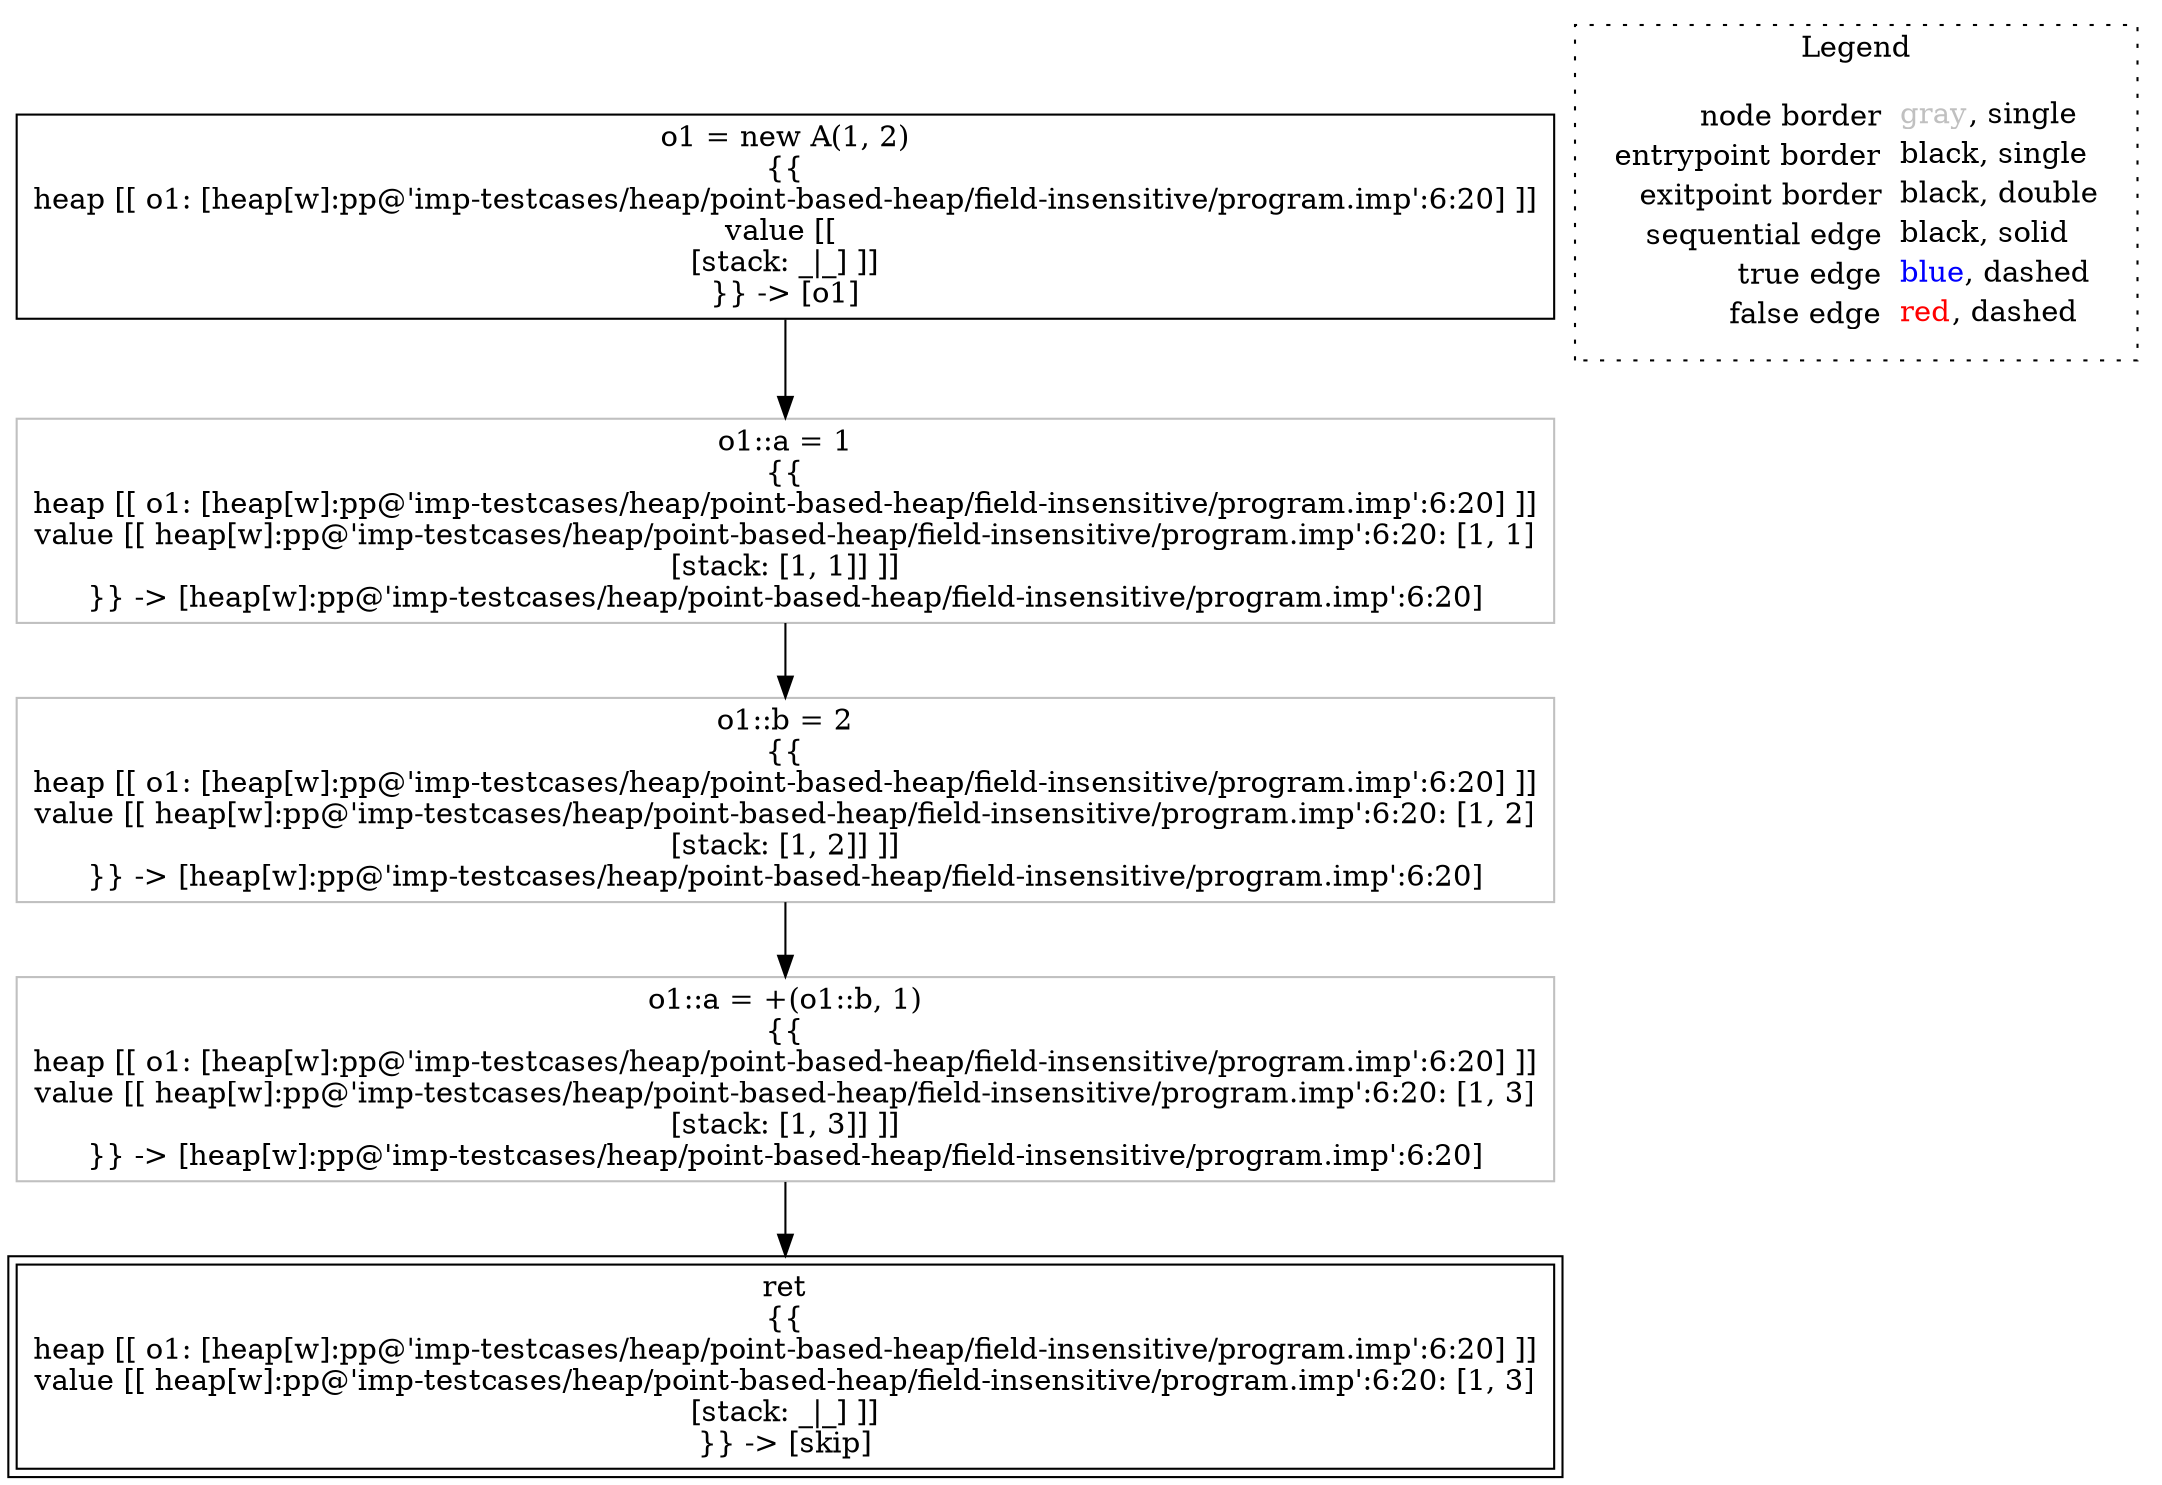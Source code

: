 digraph {
	"node0" [shape="rect",color="black",label=<o1 = new A(1, 2)<BR/>{{<BR/>heap [[ o1: [heap[w]:pp@'imp-testcases/heap/point-based-heap/field-insensitive/program.imp':6:20] ]]<BR/>value [[ <BR/>[stack: _|_] ]]<BR/>}} -&gt; [o1]>];
	"node1" [shape="rect",color="gray",label=<o1::a = +(o1::b, 1)<BR/>{{<BR/>heap [[ o1: [heap[w]:pp@'imp-testcases/heap/point-based-heap/field-insensitive/program.imp':6:20] ]]<BR/>value [[ heap[w]:pp@'imp-testcases/heap/point-based-heap/field-insensitive/program.imp':6:20: [1, 3]<BR/>[stack: [1, 3]] ]]<BR/>}} -&gt; [heap[w]:pp@'imp-testcases/heap/point-based-heap/field-insensitive/program.imp':6:20]>];
	"node2" [shape="rect",color="black",peripheries="2",label=<ret<BR/>{{<BR/>heap [[ o1: [heap[w]:pp@'imp-testcases/heap/point-based-heap/field-insensitive/program.imp':6:20] ]]<BR/>value [[ heap[w]:pp@'imp-testcases/heap/point-based-heap/field-insensitive/program.imp':6:20: [1, 3]<BR/>[stack: _|_] ]]<BR/>}} -&gt; [skip]>];
	"node3" [shape="rect",color="gray",label=<o1::b = 2<BR/>{{<BR/>heap [[ o1: [heap[w]:pp@'imp-testcases/heap/point-based-heap/field-insensitive/program.imp':6:20] ]]<BR/>value [[ heap[w]:pp@'imp-testcases/heap/point-based-heap/field-insensitive/program.imp':6:20: [1, 2]<BR/>[stack: [1, 2]] ]]<BR/>}} -&gt; [heap[w]:pp@'imp-testcases/heap/point-based-heap/field-insensitive/program.imp':6:20]>];
	"node4" [shape="rect",color="gray",label=<o1::a = 1<BR/>{{<BR/>heap [[ o1: [heap[w]:pp@'imp-testcases/heap/point-based-heap/field-insensitive/program.imp':6:20] ]]<BR/>value [[ heap[w]:pp@'imp-testcases/heap/point-based-heap/field-insensitive/program.imp':6:20: [1, 1]<BR/>[stack: [1, 1]] ]]<BR/>}} -&gt; [heap[w]:pp@'imp-testcases/heap/point-based-heap/field-insensitive/program.imp':6:20]>];
	"node1" -> "node2" [color="black"];
	"node0" -> "node4" [color="black"];
	"node3" -> "node1" [color="black"];
	"node4" -> "node3" [color="black"];
subgraph cluster_legend {
	label="Legend";
	style=dotted;
	node [shape=plaintext];
	"legend" [label=<<table border="0" cellpadding="2" cellspacing="0" cellborder="0"><tr><td align="right">node border&nbsp;</td><td align="left"><font color="gray">gray</font>, single</td></tr><tr><td align="right">entrypoint border&nbsp;</td><td align="left"><font color="black">black</font>, single</td></tr><tr><td align="right">exitpoint border&nbsp;</td><td align="left"><font color="black">black</font>, double</td></tr><tr><td align="right">sequential edge&nbsp;</td><td align="left"><font color="black">black</font>, solid</td></tr><tr><td align="right">true edge&nbsp;</td><td align="left"><font color="blue">blue</font>, dashed</td></tr><tr><td align="right">false edge&nbsp;</td><td align="left"><font color="red">red</font>, dashed</td></tr></table>>];
}

}
